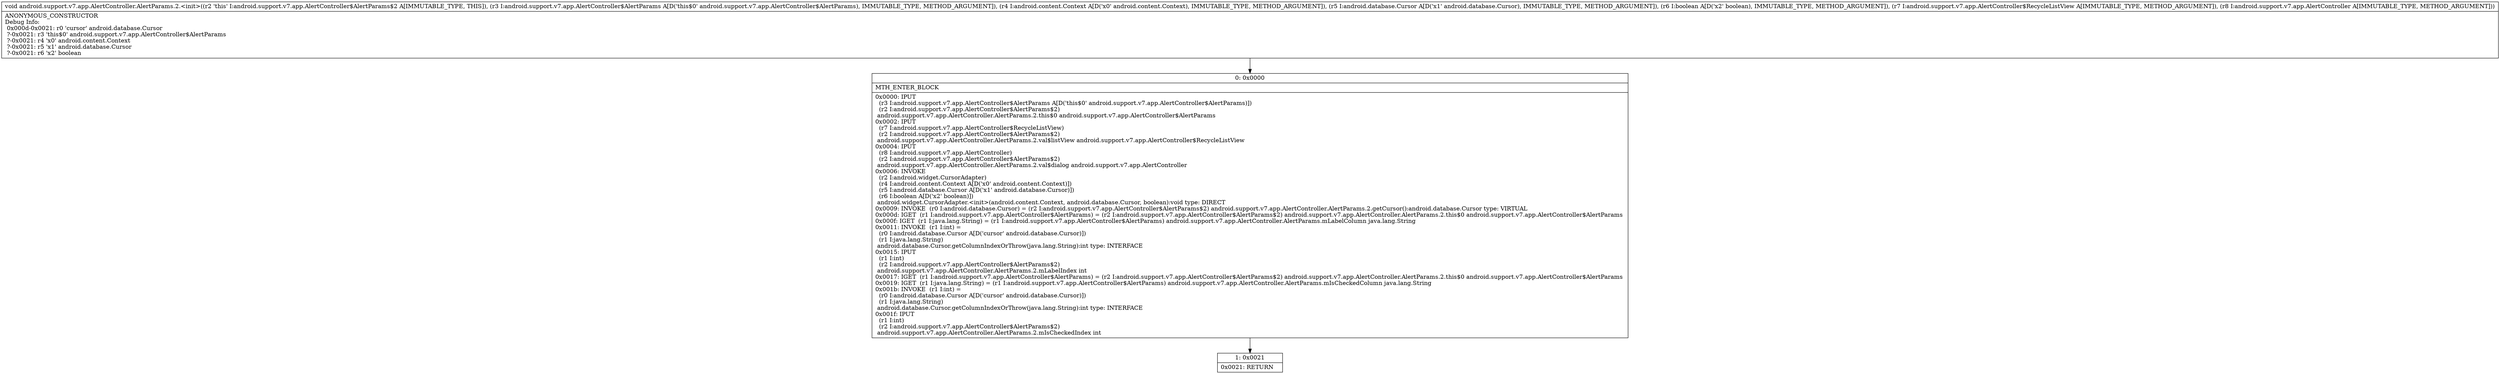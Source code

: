 digraph "CFG forandroid.support.v7.app.AlertController.AlertParams.2.\<init\>(Landroid\/support\/v7\/app\/AlertController$AlertParams;Landroid\/content\/Context;Landroid\/database\/Cursor;ZLandroid\/support\/v7\/app\/AlertController$RecycleListView;Landroid\/support\/v7\/app\/AlertController;)V" {
Node_0 [shape=record,label="{0\:\ 0x0000|MTH_ENTER_BLOCK\l|0x0000: IPUT  \l  (r3 I:android.support.v7.app.AlertController$AlertParams A[D('this$0' android.support.v7.app.AlertController$AlertParams)])\l  (r2 I:android.support.v7.app.AlertController$AlertParams$2)\l android.support.v7.app.AlertController.AlertParams.2.this$0 android.support.v7.app.AlertController$AlertParams \l0x0002: IPUT  \l  (r7 I:android.support.v7.app.AlertController$RecycleListView)\l  (r2 I:android.support.v7.app.AlertController$AlertParams$2)\l android.support.v7.app.AlertController.AlertParams.2.val$listView android.support.v7.app.AlertController$RecycleListView \l0x0004: IPUT  \l  (r8 I:android.support.v7.app.AlertController)\l  (r2 I:android.support.v7.app.AlertController$AlertParams$2)\l android.support.v7.app.AlertController.AlertParams.2.val$dialog android.support.v7.app.AlertController \l0x0006: INVOKE  \l  (r2 I:android.widget.CursorAdapter)\l  (r4 I:android.content.Context A[D('x0' android.content.Context)])\l  (r5 I:android.database.Cursor A[D('x1' android.database.Cursor)])\l  (r6 I:boolean A[D('x2' boolean)])\l android.widget.CursorAdapter.\<init\>(android.content.Context, android.database.Cursor, boolean):void type: DIRECT \l0x0009: INVOKE  (r0 I:android.database.Cursor) = (r2 I:android.support.v7.app.AlertController$AlertParams$2) android.support.v7.app.AlertController.AlertParams.2.getCursor():android.database.Cursor type: VIRTUAL \l0x000d: IGET  (r1 I:android.support.v7.app.AlertController$AlertParams) = (r2 I:android.support.v7.app.AlertController$AlertParams$2) android.support.v7.app.AlertController.AlertParams.2.this$0 android.support.v7.app.AlertController$AlertParams \l0x000f: IGET  (r1 I:java.lang.String) = (r1 I:android.support.v7.app.AlertController$AlertParams) android.support.v7.app.AlertController.AlertParams.mLabelColumn java.lang.String \l0x0011: INVOKE  (r1 I:int) = \l  (r0 I:android.database.Cursor A[D('cursor' android.database.Cursor)])\l  (r1 I:java.lang.String)\l android.database.Cursor.getColumnIndexOrThrow(java.lang.String):int type: INTERFACE \l0x0015: IPUT  \l  (r1 I:int)\l  (r2 I:android.support.v7.app.AlertController$AlertParams$2)\l android.support.v7.app.AlertController.AlertParams.2.mLabelIndex int \l0x0017: IGET  (r1 I:android.support.v7.app.AlertController$AlertParams) = (r2 I:android.support.v7.app.AlertController$AlertParams$2) android.support.v7.app.AlertController.AlertParams.2.this$0 android.support.v7.app.AlertController$AlertParams \l0x0019: IGET  (r1 I:java.lang.String) = (r1 I:android.support.v7.app.AlertController$AlertParams) android.support.v7.app.AlertController.AlertParams.mIsCheckedColumn java.lang.String \l0x001b: INVOKE  (r1 I:int) = \l  (r0 I:android.database.Cursor A[D('cursor' android.database.Cursor)])\l  (r1 I:java.lang.String)\l android.database.Cursor.getColumnIndexOrThrow(java.lang.String):int type: INTERFACE \l0x001f: IPUT  \l  (r1 I:int)\l  (r2 I:android.support.v7.app.AlertController$AlertParams$2)\l android.support.v7.app.AlertController.AlertParams.2.mIsCheckedIndex int \l}"];
Node_1 [shape=record,label="{1\:\ 0x0021|0x0021: RETURN   \l}"];
MethodNode[shape=record,label="{void android.support.v7.app.AlertController.AlertParams.2.\<init\>((r2 'this' I:android.support.v7.app.AlertController$AlertParams$2 A[IMMUTABLE_TYPE, THIS]), (r3 I:android.support.v7.app.AlertController$AlertParams A[D('this$0' android.support.v7.app.AlertController$AlertParams), IMMUTABLE_TYPE, METHOD_ARGUMENT]), (r4 I:android.content.Context A[D('x0' android.content.Context), IMMUTABLE_TYPE, METHOD_ARGUMENT]), (r5 I:android.database.Cursor A[D('x1' android.database.Cursor), IMMUTABLE_TYPE, METHOD_ARGUMENT]), (r6 I:boolean A[D('x2' boolean), IMMUTABLE_TYPE, METHOD_ARGUMENT]), (r7 I:android.support.v7.app.AlertController$RecycleListView A[IMMUTABLE_TYPE, METHOD_ARGUMENT]), (r8 I:android.support.v7.app.AlertController A[IMMUTABLE_TYPE, METHOD_ARGUMENT]))  | ANONYMOUS_CONSTRUCTOR\lDebug Info:\l  0x000d\-0x0021: r0 'cursor' android.database.Cursor\l  ?\-0x0021: r3 'this$0' android.support.v7.app.AlertController$AlertParams\l  ?\-0x0021: r4 'x0' android.content.Context\l  ?\-0x0021: r5 'x1' android.database.Cursor\l  ?\-0x0021: r6 'x2' boolean\l}"];
MethodNode -> Node_0;
Node_0 -> Node_1;
}

